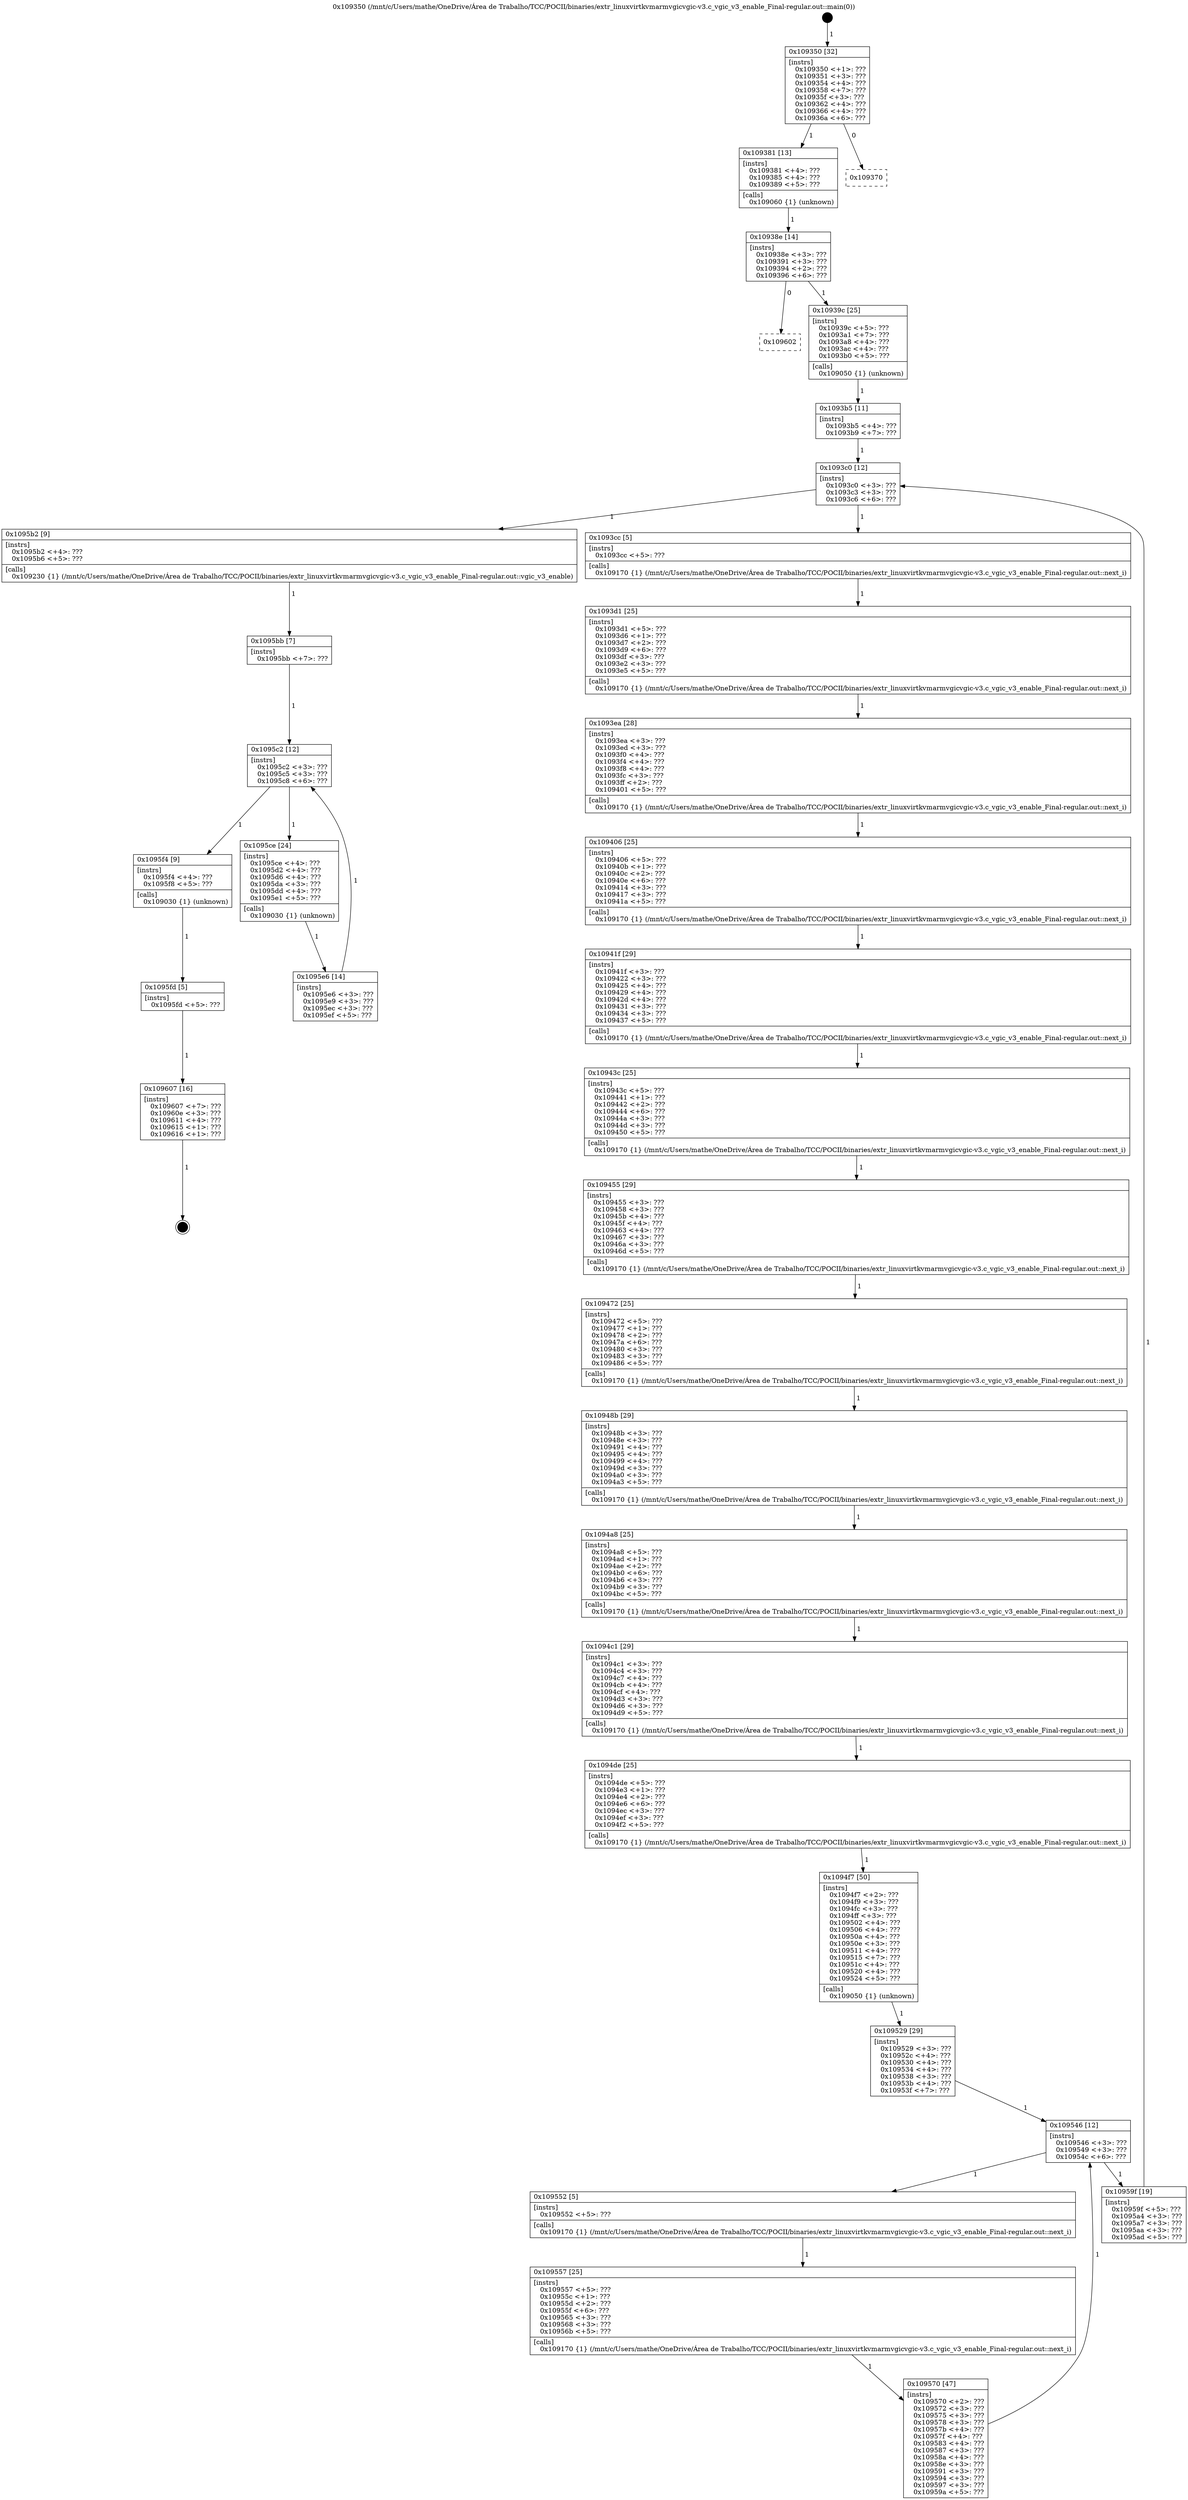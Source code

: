 digraph "0x109350" {
  label = "0x109350 (/mnt/c/Users/mathe/OneDrive/Área de Trabalho/TCC/POCII/binaries/extr_linuxvirtkvmarmvgicvgic-v3.c_vgic_v3_enable_Final-regular.out::main(0))"
  labelloc = "t"
  node[shape=record]

  Entry [label="",width=0.3,height=0.3,shape=circle,fillcolor=black,style=filled]
  "0x109350" [label="{
     0x109350 [32]\l
     | [instrs]\l
     &nbsp;&nbsp;0x109350 \<+1\>: ???\l
     &nbsp;&nbsp;0x109351 \<+3\>: ???\l
     &nbsp;&nbsp;0x109354 \<+4\>: ???\l
     &nbsp;&nbsp;0x109358 \<+7\>: ???\l
     &nbsp;&nbsp;0x10935f \<+3\>: ???\l
     &nbsp;&nbsp;0x109362 \<+4\>: ???\l
     &nbsp;&nbsp;0x109366 \<+4\>: ???\l
     &nbsp;&nbsp;0x10936a \<+6\>: ???\l
  }"]
  "0x109381" [label="{
     0x109381 [13]\l
     | [instrs]\l
     &nbsp;&nbsp;0x109381 \<+4\>: ???\l
     &nbsp;&nbsp;0x109385 \<+4\>: ???\l
     &nbsp;&nbsp;0x109389 \<+5\>: ???\l
     | [calls]\l
     &nbsp;&nbsp;0x109060 \{1\} (unknown)\l
  }"]
  "0x109370" [label="{
     0x109370\l
  }", style=dashed]
  "0x10938e" [label="{
     0x10938e [14]\l
     | [instrs]\l
     &nbsp;&nbsp;0x10938e \<+3\>: ???\l
     &nbsp;&nbsp;0x109391 \<+3\>: ???\l
     &nbsp;&nbsp;0x109394 \<+2\>: ???\l
     &nbsp;&nbsp;0x109396 \<+6\>: ???\l
  }"]
  "0x109602" [label="{
     0x109602\l
  }", style=dashed]
  "0x10939c" [label="{
     0x10939c [25]\l
     | [instrs]\l
     &nbsp;&nbsp;0x10939c \<+5\>: ???\l
     &nbsp;&nbsp;0x1093a1 \<+7\>: ???\l
     &nbsp;&nbsp;0x1093a8 \<+4\>: ???\l
     &nbsp;&nbsp;0x1093ac \<+4\>: ???\l
     &nbsp;&nbsp;0x1093b0 \<+5\>: ???\l
     | [calls]\l
     &nbsp;&nbsp;0x109050 \{1\} (unknown)\l
  }"]
  Exit [label="",width=0.3,height=0.3,shape=circle,fillcolor=black,style=filled,peripheries=2]
  "0x1093c0" [label="{
     0x1093c0 [12]\l
     | [instrs]\l
     &nbsp;&nbsp;0x1093c0 \<+3\>: ???\l
     &nbsp;&nbsp;0x1093c3 \<+3\>: ???\l
     &nbsp;&nbsp;0x1093c6 \<+6\>: ???\l
  }"]
  "0x1095b2" [label="{
     0x1095b2 [9]\l
     | [instrs]\l
     &nbsp;&nbsp;0x1095b2 \<+4\>: ???\l
     &nbsp;&nbsp;0x1095b6 \<+5\>: ???\l
     | [calls]\l
     &nbsp;&nbsp;0x109230 \{1\} (/mnt/c/Users/mathe/OneDrive/Área de Trabalho/TCC/POCII/binaries/extr_linuxvirtkvmarmvgicvgic-v3.c_vgic_v3_enable_Final-regular.out::vgic_v3_enable)\l
  }"]
  "0x1093cc" [label="{
     0x1093cc [5]\l
     | [instrs]\l
     &nbsp;&nbsp;0x1093cc \<+5\>: ???\l
     | [calls]\l
     &nbsp;&nbsp;0x109170 \{1\} (/mnt/c/Users/mathe/OneDrive/Área de Trabalho/TCC/POCII/binaries/extr_linuxvirtkvmarmvgicvgic-v3.c_vgic_v3_enable_Final-regular.out::next_i)\l
  }"]
  "0x1093d1" [label="{
     0x1093d1 [25]\l
     | [instrs]\l
     &nbsp;&nbsp;0x1093d1 \<+5\>: ???\l
     &nbsp;&nbsp;0x1093d6 \<+1\>: ???\l
     &nbsp;&nbsp;0x1093d7 \<+2\>: ???\l
     &nbsp;&nbsp;0x1093d9 \<+6\>: ???\l
     &nbsp;&nbsp;0x1093df \<+3\>: ???\l
     &nbsp;&nbsp;0x1093e2 \<+3\>: ???\l
     &nbsp;&nbsp;0x1093e5 \<+5\>: ???\l
     | [calls]\l
     &nbsp;&nbsp;0x109170 \{1\} (/mnt/c/Users/mathe/OneDrive/Área de Trabalho/TCC/POCII/binaries/extr_linuxvirtkvmarmvgicvgic-v3.c_vgic_v3_enable_Final-regular.out::next_i)\l
  }"]
  "0x1093ea" [label="{
     0x1093ea [28]\l
     | [instrs]\l
     &nbsp;&nbsp;0x1093ea \<+3\>: ???\l
     &nbsp;&nbsp;0x1093ed \<+3\>: ???\l
     &nbsp;&nbsp;0x1093f0 \<+4\>: ???\l
     &nbsp;&nbsp;0x1093f4 \<+4\>: ???\l
     &nbsp;&nbsp;0x1093f8 \<+4\>: ???\l
     &nbsp;&nbsp;0x1093fc \<+3\>: ???\l
     &nbsp;&nbsp;0x1093ff \<+2\>: ???\l
     &nbsp;&nbsp;0x109401 \<+5\>: ???\l
     | [calls]\l
     &nbsp;&nbsp;0x109170 \{1\} (/mnt/c/Users/mathe/OneDrive/Área de Trabalho/TCC/POCII/binaries/extr_linuxvirtkvmarmvgicvgic-v3.c_vgic_v3_enable_Final-regular.out::next_i)\l
  }"]
  "0x109406" [label="{
     0x109406 [25]\l
     | [instrs]\l
     &nbsp;&nbsp;0x109406 \<+5\>: ???\l
     &nbsp;&nbsp;0x10940b \<+1\>: ???\l
     &nbsp;&nbsp;0x10940c \<+2\>: ???\l
     &nbsp;&nbsp;0x10940e \<+6\>: ???\l
     &nbsp;&nbsp;0x109414 \<+3\>: ???\l
     &nbsp;&nbsp;0x109417 \<+3\>: ???\l
     &nbsp;&nbsp;0x10941a \<+5\>: ???\l
     | [calls]\l
     &nbsp;&nbsp;0x109170 \{1\} (/mnt/c/Users/mathe/OneDrive/Área de Trabalho/TCC/POCII/binaries/extr_linuxvirtkvmarmvgicvgic-v3.c_vgic_v3_enable_Final-regular.out::next_i)\l
  }"]
  "0x10941f" [label="{
     0x10941f [29]\l
     | [instrs]\l
     &nbsp;&nbsp;0x10941f \<+3\>: ???\l
     &nbsp;&nbsp;0x109422 \<+3\>: ???\l
     &nbsp;&nbsp;0x109425 \<+4\>: ???\l
     &nbsp;&nbsp;0x109429 \<+4\>: ???\l
     &nbsp;&nbsp;0x10942d \<+4\>: ???\l
     &nbsp;&nbsp;0x109431 \<+3\>: ???\l
     &nbsp;&nbsp;0x109434 \<+3\>: ???\l
     &nbsp;&nbsp;0x109437 \<+5\>: ???\l
     | [calls]\l
     &nbsp;&nbsp;0x109170 \{1\} (/mnt/c/Users/mathe/OneDrive/Área de Trabalho/TCC/POCII/binaries/extr_linuxvirtkvmarmvgicvgic-v3.c_vgic_v3_enable_Final-regular.out::next_i)\l
  }"]
  "0x10943c" [label="{
     0x10943c [25]\l
     | [instrs]\l
     &nbsp;&nbsp;0x10943c \<+5\>: ???\l
     &nbsp;&nbsp;0x109441 \<+1\>: ???\l
     &nbsp;&nbsp;0x109442 \<+2\>: ???\l
     &nbsp;&nbsp;0x109444 \<+6\>: ???\l
     &nbsp;&nbsp;0x10944a \<+3\>: ???\l
     &nbsp;&nbsp;0x10944d \<+3\>: ???\l
     &nbsp;&nbsp;0x109450 \<+5\>: ???\l
     | [calls]\l
     &nbsp;&nbsp;0x109170 \{1\} (/mnt/c/Users/mathe/OneDrive/Área de Trabalho/TCC/POCII/binaries/extr_linuxvirtkvmarmvgicvgic-v3.c_vgic_v3_enable_Final-regular.out::next_i)\l
  }"]
  "0x109455" [label="{
     0x109455 [29]\l
     | [instrs]\l
     &nbsp;&nbsp;0x109455 \<+3\>: ???\l
     &nbsp;&nbsp;0x109458 \<+3\>: ???\l
     &nbsp;&nbsp;0x10945b \<+4\>: ???\l
     &nbsp;&nbsp;0x10945f \<+4\>: ???\l
     &nbsp;&nbsp;0x109463 \<+4\>: ???\l
     &nbsp;&nbsp;0x109467 \<+3\>: ???\l
     &nbsp;&nbsp;0x10946a \<+3\>: ???\l
     &nbsp;&nbsp;0x10946d \<+5\>: ???\l
     | [calls]\l
     &nbsp;&nbsp;0x109170 \{1\} (/mnt/c/Users/mathe/OneDrive/Área de Trabalho/TCC/POCII/binaries/extr_linuxvirtkvmarmvgicvgic-v3.c_vgic_v3_enable_Final-regular.out::next_i)\l
  }"]
  "0x109472" [label="{
     0x109472 [25]\l
     | [instrs]\l
     &nbsp;&nbsp;0x109472 \<+5\>: ???\l
     &nbsp;&nbsp;0x109477 \<+1\>: ???\l
     &nbsp;&nbsp;0x109478 \<+2\>: ???\l
     &nbsp;&nbsp;0x10947a \<+6\>: ???\l
     &nbsp;&nbsp;0x109480 \<+3\>: ???\l
     &nbsp;&nbsp;0x109483 \<+3\>: ???\l
     &nbsp;&nbsp;0x109486 \<+5\>: ???\l
     | [calls]\l
     &nbsp;&nbsp;0x109170 \{1\} (/mnt/c/Users/mathe/OneDrive/Área de Trabalho/TCC/POCII/binaries/extr_linuxvirtkvmarmvgicvgic-v3.c_vgic_v3_enable_Final-regular.out::next_i)\l
  }"]
  "0x10948b" [label="{
     0x10948b [29]\l
     | [instrs]\l
     &nbsp;&nbsp;0x10948b \<+3\>: ???\l
     &nbsp;&nbsp;0x10948e \<+3\>: ???\l
     &nbsp;&nbsp;0x109491 \<+4\>: ???\l
     &nbsp;&nbsp;0x109495 \<+4\>: ???\l
     &nbsp;&nbsp;0x109499 \<+4\>: ???\l
     &nbsp;&nbsp;0x10949d \<+3\>: ???\l
     &nbsp;&nbsp;0x1094a0 \<+3\>: ???\l
     &nbsp;&nbsp;0x1094a3 \<+5\>: ???\l
     | [calls]\l
     &nbsp;&nbsp;0x109170 \{1\} (/mnt/c/Users/mathe/OneDrive/Área de Trabalho/TCC/POCII/binaries/extr_linuxvirtkvmarmvgicvgic-v3.c_vgic_v3_enable_Final-regular.out::next_i)\l
  }"]
  "0x1094a8" [label="{
     0x1094a8 [25]\l
     | [instrs]\l
     &nbsp;&nbsp;0x1094a8 \<+5\>: ???\l
     &nbsp;&nbsp;0x1094ad \<+1\>: ???\l
     &nbsp;&nbsp;0x1094ae \<+2\>: ???\l
     &nbsp;&nbsp;0x1094b0 \<+6\>: ???\l
     &nbsp;&nbsp;0x1094b6 \<+3\>: ???\l
     &nbsp;&nbsp;0x1094b9 \<+3\>: ???\l
     &nbsp;&nbsp;0x1094bc \<+5\>: ???\l
     | [calls]\l
     &nbsp;&nbsp;0x109170 \{1\} (/mnt/c/Users/mathe/OneDrive/Área de Trabalho/TCC/POCII/binaries/extr_linuxvirtkvmarmvgicvgic-v3.c_vgic_v3_enable_Final-regular.out::next_i)\l
  }"]
  "0x1094c1" [label="{
     0x1094c1 [29]\l
     | [instrs]\l
     &nbsp;&nbsp;0x1094c1 \<+3\>: ???\l
     &nbsp;&nbsp;0x1094c4 \<+3\>: ???\l
     &nbsp;&nbsp;0x1094c7 \<+4\>: ???\l
     &nbsp;&nbsp;0x1094cb \<+4\>: ???\l
     &nbsp;&nbsp;0x1094cf \<+4\>: ???\l
     &nbsp;&nbsp;0x1094d3 \<+3\>: ???\l
     &nbsp;&nbsp;0x1094d6 \<+3\>: ???\l
     &nbsp;&nbsp;0x1094d9 \<+5\>: ???\l
     | [calls]\l
     &nbsp;&nbsp;0x109170 \{1\} (/mnt/c/Users/mathe/OneDrive/Área de Trabalho/TCC/POCII/binaries/extr_linuxvirtkvmarmvgicvgic-v3.c_vgic_v3_enable_Final-regular.out::next_i)\l
  }"]
  "0x1094de" [label="{
     0x1094de [25]\l
     | [instrs]\l
     &nbsp;&nbsp;0x1094de \<+5\>: ???\l
     &nbsp;&nbsp;0x1094e3 \<+1\>: ???\l
     &nbsp;&nbsp;0x1094e4 \<+2\>: ???\l
     &nbsp;&nbsp;0x1094e6 \<+6\>: ???\l
     &nbsp;&nbsp;0x1094ec \<+3\>: ???\l
     &nbsp;&nbsp;0x1094ef \<+3\>: ???\l
     &nbsp;&nbsp;0x1094f2 \<+5\>: ???\l
     | [calls]\l
     &nbsp;&nbsp;0x109170 \{1\} (/mnt/c/Users/mathe/OneDrive/Área de Trabalho/TCC/POCII/binaries/extr_linuxvirtkvmarmvgicvgic-v3.c_vgic_v3_enable_Final-regular.out::next_i)\l
  }"]
  "0x1094f7" [label="{
     0x1094f7 [50]\l
     | [instrs]\l
     &nbsp;&nbsp;0x1094f7 \<+2\>: ???\l
     &nbsp;&nbsp;0x1094f9 \<+3\>: ???\l
     &nbsp;&nbsp;0x1094fc \<+3\>: ???\l
     &nbsp;&nbsp;0x1094ff \<+3\>: ???\l
     &nbsp;&nbsp;0x109502 \<+4\>: ???\l
     &nbsp;&nbsp;0x109506 \<+4\>: ???\l
     &nbsp;&nbsp;0x10950a \<+4\>: ???\l
     &nbsp;&nbsp;0x10950e \<+3\>: ???\l
     &nbsp;&nbsp;0x109511 \<+4\>: ???\l
     &nbsp;&nbsp;0x109515 \<+7\>: ???\l
     &nbsp;&nbsp;0x10951c \<+4\>: ???\l
     &nbsp;&nbsp;0x109520 \<+4\>: ???\l
     &nbsp;&nbsp;0x109524 \<+5\>: ???\l
     | [calls]\l
     &nbsp;&nbsp;0x109050 \{1\} (unknown)\l
  }"]
  "0x109546" [label="{
     0x109546 [12]\l
     | [instrs]\l
     &nbsp;&nbsp;0x109546 \<+3\>: ???\l
     &nbsp;&nbsp;0x109549 \<+3\>: ???\l
     &nbsp;&nbsp;0x10954c \<+6\>: ???\l
  }"]
  "0x10959f" [label="{
     0x10959f [19]\l
     | [instrs]\l
     &nbsp;&nbsp;0x10959f \<+5\>: ???\l
     &nbsp;&nbsp;0x1095a4 \<+3\>: ???\l
     &nbsp;&nbsp;0x1095a7 \<+3\>: ???\l
     &nbsp;&nbsp;0x1095aa \<+3\>: ???\l
     &nbsp;&nbsp;0x1095ad \<+5\>: ???\l
  }"]
  "0x109552" [label="{
     0x109552 [5]\l
     | [instrs]\l
     &nbsp;&nbsp;0x109552 \<+5\>: ???\l
     | [calls]\l
     &nbsp;&nbsp;0x109170 \{1\} (/mnt/c/Users/mathe/OneDrive/Área de Trabalho/TCC/POCII/binaries/extr_linuxvirtkvmarmvgicvgic-v3.c_vgic_v3_enable_Final-regular.out::next_i)\l
  }"]
  "0x109557" [label="{
     0x109557 [25]\l
     | [instrs]\l
     &nbsp;&nbsp;0x109557 \<+5\>: ???\l
     &nbsp;&nbsp;0x10955c \<+1\>: ???\l
     &nbsp;&nbsp;0x10955d \<+2\>: ???\l
     &nbsp;&nbsp;0x10955f \<+6\>: ???\l
     &nbsp;&nbsp;0x109565 \<+3\>: ???\l
     &nbsp;&nbsp;0x109568 \<+3\>: ???\l
     &nbsp;&nbsp;0x10956b \<+5\>: ???\l
     | [calls]\l
     &nbsp;&nbsp;0x109170 \{1\} (/mnt/c/Users/mathe/OneDrive/Área de Trabalho/TCC/POCII/binaries/extr_linuxvirtkvmarmvgicvgic-v3.c_vgic_v3_enable_Final-regular.out::next_i)\l
  }"]
  "0x109570" [label="{
     0x109570 [47]\l
     | [instrs]\l
     &nbsp;&nbsp;0x109570 \<+2\>: ???\l
     &nbsp;&nbsp;0x109572 \<+3\>: ???\l
     &nbsp;&nbsp;0x109575 \<+3\>: ???\l
     &nbsp;&nbsp;0x109578 \<+3\>: ???\l
     &nbsp;&nbsp;0x10957b \<+4\>: ???\l
     &nbsp;&nbsp;0x10957f \<+4\>: ???\l
     &nbsp;&nbsp;0x109583 \<+4\>: ???\l
     &nbsp;&nbsp;0x109587 \<+3\>: ???\l
     &nbsp;&nbsp;0x10958a \<+4\>: ???\l
     &nbsp;&nbsp;0x10958e \<+3\>: ???\l
     &nbsp;&nbsp;0x109591 \<+3\>: ???\l
     &nbsp;&nbsp;0x109594 \<+3\>: ???\l
     &nbsp;&nbsp;0x109597 \<+3\>: ???\l
     &nbsp;&nbsp;0x10959a \<+5\>: ???\l
  }"]
  "0x109529" [label="{
     0x109529 [29]\l
     | [instrs]\l
     &nbsp;&nbsp;0x109529 \<+3\>: ???\l
     &nbsp;&nbsp;0x10952c \<+4\>: ???\l
     &nbsp;&nbsp;0x109530 \<+4\>: ???\l
     &nbsp;&nbsp;0x109534 \<+4\>: ???\l
     &nbsp;&nbsp;0x109538 \<+3\>: ???\l
     &nbsp;&nbsp;0x10953b \<+4\>: ???\l
     &nbsp;&nbsp;0x10953f \<+7\>: ???\l
  }"]
  "0x109607" [label="{
     0x109607 [16]\l
     | [instrs]\l
     &nbsp;&nbsp;0x109607 \<+7\>: ???\l
     &nbsp;&nbsp;0x10960e \<+3\>: ???\l
     &nbsp;&nbsp;0x109611 \<+4\>: ???\l
     &nbsp;&nbsp;0x109615 \<+1\>: ???\l
     &nbsp;&nbsp;0x109616 \<+1\>: ???\l
  }"]
  "0x1093b5" [label="{
     0x1093b5 [11]\l
     | [instrs]\l
     &nbsp;&nbsp;0x1093b5 \<+4\>: ???\l
     &nbsp;&nbsp;0x1093b9 \<+7\>: ???\l
  }"]
  "0x1095c2" [label="{
     0x1095c2 [12]\l
     | [instrs]\l
     &nbsp;&nbsp;0x1095c2 \<+3\>: ???\l
     &nbsp;&nbsp;0x1095c5 \<+3\>: ???\l
     &nbsp;&nbsp;0x1095c8 \<+6\>: ???\l
  }"]
  "0x1095f4" [label="{
     0x1095f4 [9]\l
     | [instrs]\l
     &nbsp;&nbsp;0x1095f4 \<+4\>: ???\l
     &nbsp;&nbsp;0x1095f8 \<+5\>: ???\l
     | [calls]\l
     &nbsp;&nbsp;0x109030 \{1\} (unknown)\l
  }"]
  "0x1095ce" [label="{
     0x1095ce [24]\l
     | [instrs]\l
     &nbsp;&nbsp;0x1095ce \<+4\>: ???\l
     &nbsp;&nbsp;0x1095d2 \<+4\>: ???\l
     &nbsp;&nbsp;0x1095d6 \<+4\>: ???\l
     &nbsp;&nbsp;0x1095da \<+3\>: ???\l
     &nbsp;&nbsp;0x1095dd \<+4\>: ???\l
     &nbsp;&nbsp;0x1095e1 \<+5\>: ???\l
     | [calls]\l
     &nbsp;&nbsp;0x109030 \{1\} (unknown)\l
  }"]
  "0x1095e6" [label="{
     0x1095e6 [14]\l
     | [instrs]\l
     &nbsp;&nbsp;0x1095e6 \<+3\>: ???\l
     &nbsp;&nbsp;0x1095e9 \<+3\>: ???\l
     &nbsp;&nbsp;0x1095ec \<+3\>: ???\l
     &nbsp;&nbsp;0x1095ef \<+5\>: ???\l
  }"]
  "0x1095bb" [label="{
     0x1095bb [7]\l
     | [instrs]\l
     &nbsp;&nbsp;0x1095bb \<+7\>: ???\l
  }"]
  "0x1095fd" [label="{
     0x1095fd [5]\l
     | [instrs]\l
     &nbsp;&nbsp;0x1095fd \<+5\>: ???\l
  }"]
  Entry -> "0x109350" [label=" 1"]
  "0x109350" -> "0x109381" [label=" 1"]
  "0x109350" -> "0x109370" [label=" 0"]
  "0x109381" -> "0x10938e" [label=" 1"]
  "0x10938e" -> "0x109602" [label=" 0"]
  "0x10938e" -> "0x10939c" [label=" 1"]
  "0x109607" -> Exit [label=" 1"]
  "0x10939c" -> "0x1093b5" [label=" 1"]
  "0x1093c0" -> "0x1095b2" [label=" 1"]
  "0x1093c0" -> "0x1093cc" [label=" 1"]
  "0x1093cc" -> "0x1093d1" [label=" 1"]
  "0x1093d1" -> "0x1093ea" [label=" 1"]
  "0x1093ea" -> "0x109406" [label=" 1"]
  "0x109406" -> "0x10941f" [label=" 1"]
  "0x10941f" -> "0x10943c" [label=" 1"]
  "0x10943c" -> "0x109455" [label=" 1"]
  "0x109455" -> "0x109472" [label=" 1"]
  "0x109472" -> "0x10948b" [label=" 1"]
  "0x10948b" -> "0x1094a8" [label=" 1"]
  "0x1094a8" -> "0x1094c1" [label=" 1"]
  "0x1094c1" -> "0x1094de" [label=" 1"]
  "0x1094de" -> "0x1094f7" [label=" 1"]
  "0x1094f7" -> "0x109529" [label=" 1"]
  "0x109546" -> "0x10959f" [label=" 1"]
  "0x109546" -> "0x109552" [label=" 1"]
  "0x109552" -> "0x109557" [label=" 1"]
  "0x109557" -> "0x109570" [label=" 1"]
  "0x109529" -> "0x109546" [label=" 1"]
  "0x109570" -> "0x109546" [label=" 1"]
  "0x1095fd" -> "0x109607" [label=" 1"]
  "0x1093b5" -> "0x1093c0" [label=" 1"]
  "0x10959f" -> "0x1093c0" [label=" 1"]
  "0x1095b2" -> "0x1095bb" [label=" 1"]
  "0x1095c2" -> "0x1095f4" [label=" 1"]
  "0x1095c2" -> "0x1095ce" [label=" 1"]
  "0x1095ce" -> "0x1095e6" [label=" 1"]
  "0x1095bb" -> "0x1095c2" [label=" 1"]
  "0x1095e6" -> "0x1095c2" [label=" 1"]
  "0x1095f4" -> "0x1095fd" [label=" 1"]
}
